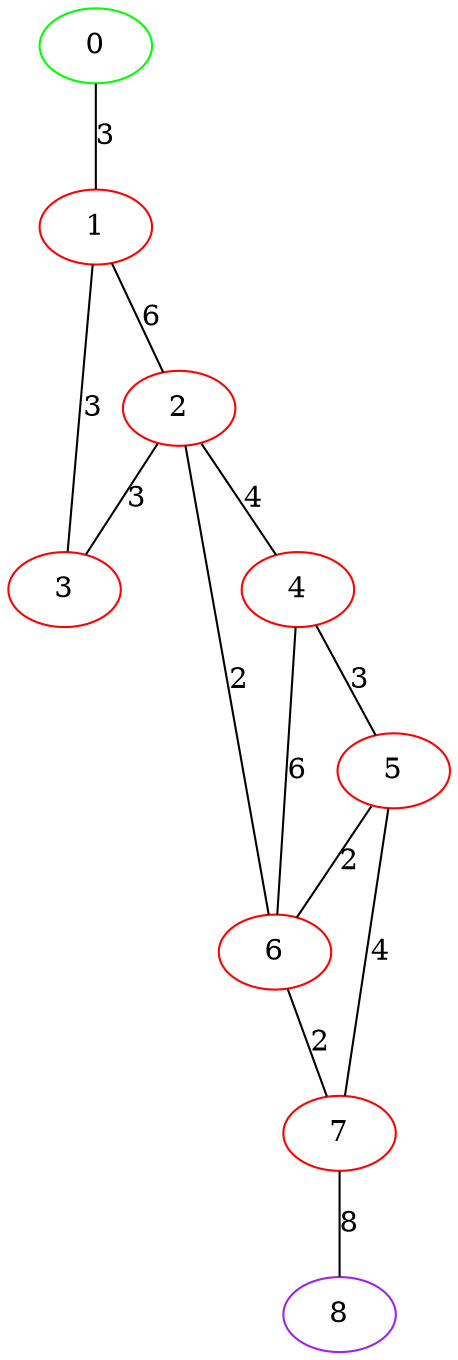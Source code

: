 graph "" {
0 [color=green, weight=2];
1 [color=red, weight=1];
2 [color=red, weight=1];
3 [color=red, weight=1];
4 [color=red, weight=1];
5 [color=red, weight=1];
6 [color=red, weight=1];
7 [color=red, weight=1];
8 [color=purple, weight=4];
0 -- 1  [key=0, label=3];
1 -- 2  [key=0, label=6];
1 -- 3  [key=0, label=3];
2 -- 3  [key=0, label=3];
2 -- 4  [key=0, label=4];
2 -- 6  [key=0, label=2];
4 -- 5  [key=0, label=3];
4 -- 6  [key=0, label=6];
5 -- 6  [key=0, label=2];
5 -- 7  [key=0, label=4];
6 -- 7  [key=0, label=2];
7 -- 8  [key=0, label=8];
}
